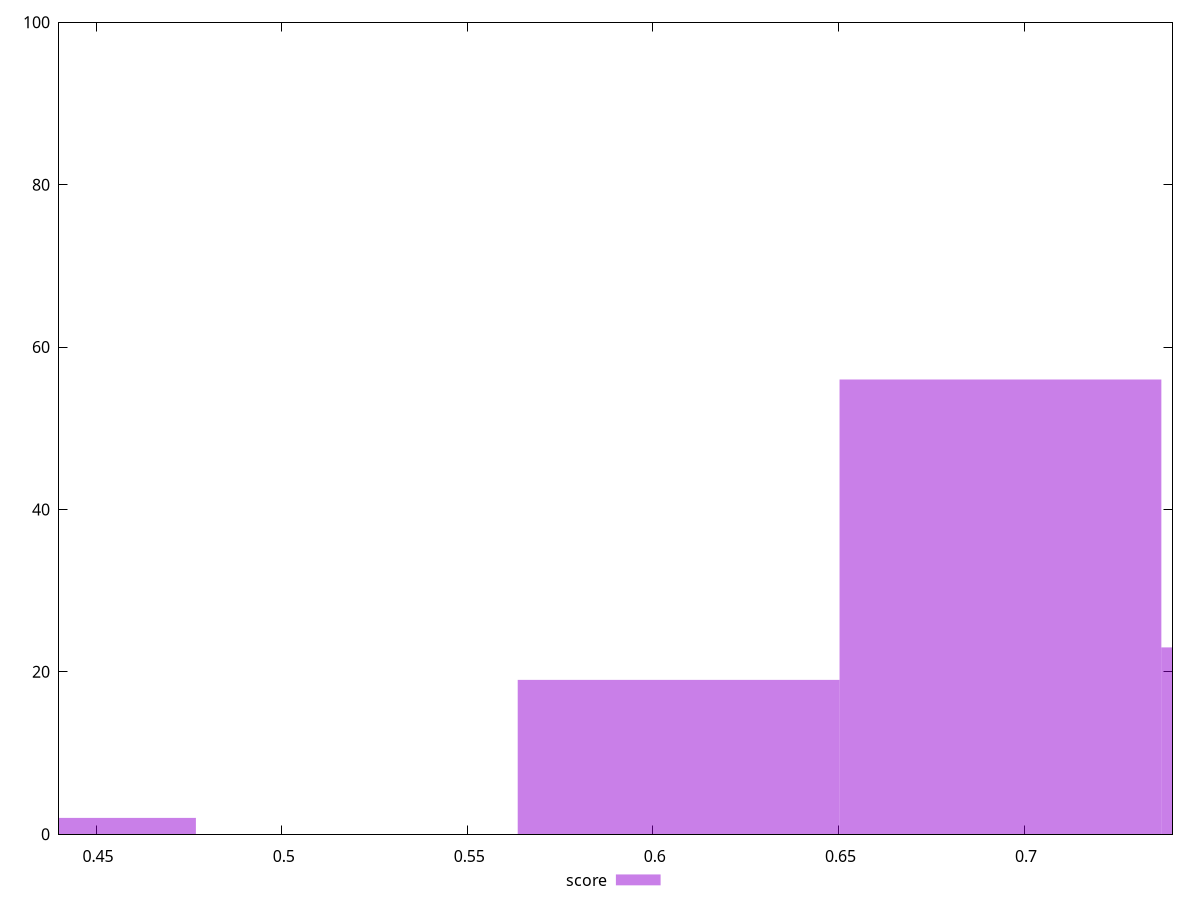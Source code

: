 reset

$score <<EOF
0.4335284043963239 2
0.6936454470341182 56
0.6069397661548535 19
0.780351127913383 23
EOF

set key outside below
set boxwidth 0.08670568087926478
set xrange [0.44:0.74]
set yrange [0:100]
set trange [0:100]
set style fill transparent solid 0.5 noborder
set terminal svg size 640, 490 enhanced background rgb 'white'
set output "report_00017_2021-02-10T15-08-03.406Z/render-blocking-resources/samples/pages+cached+noadtech+nomedia/score/histogram.svg"

plot $score title "score" with boxes

reset
